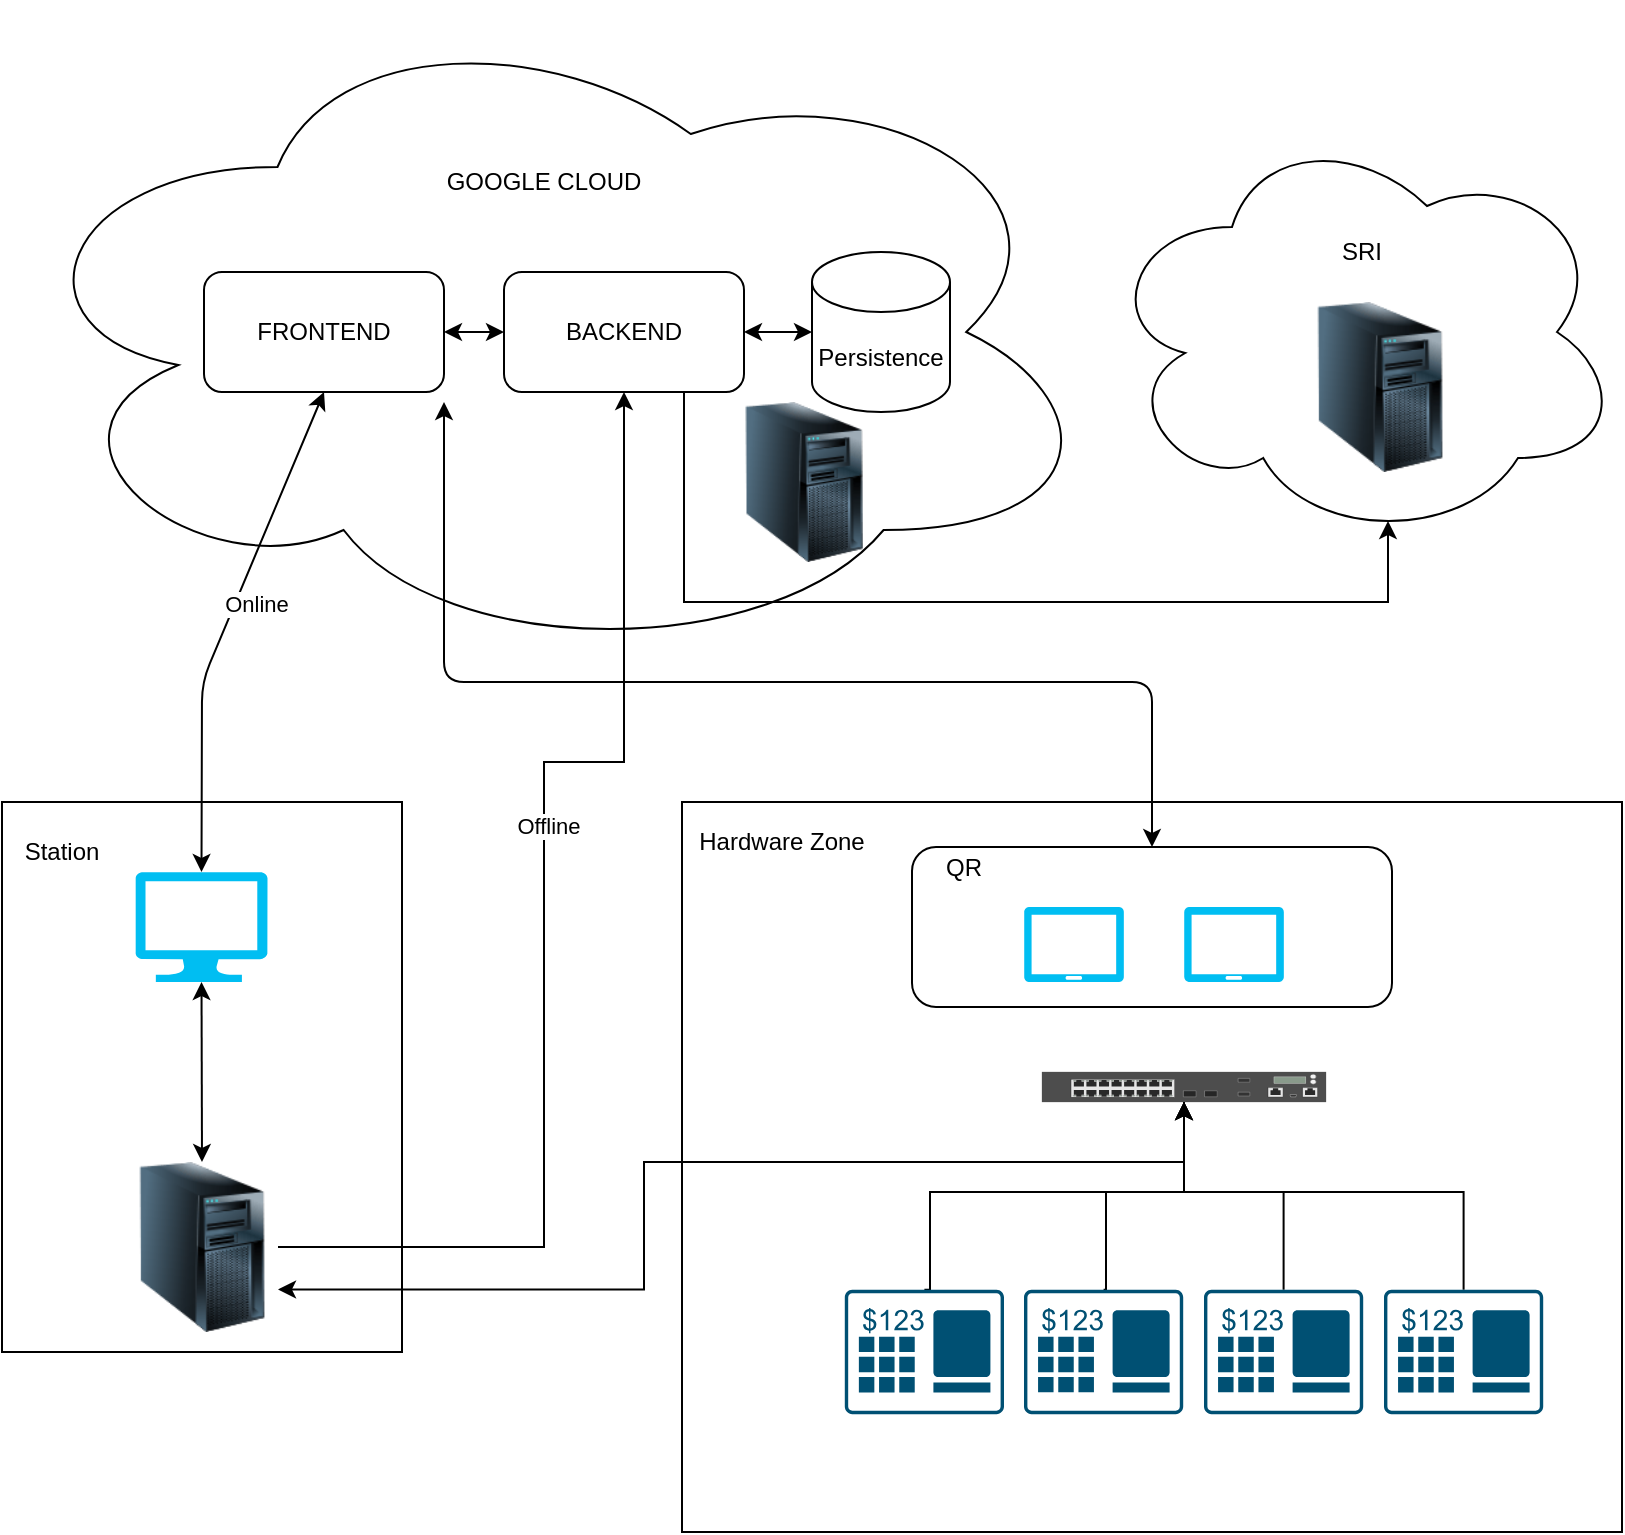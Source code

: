 <mxfile version="13.8.8"><diagram id="m-Azp0b-JNEcNOrz3xw6" name="Page-1"><mxGraphModel dx="801" dy="494" grid="1" gridSize="10" guides="1" tooltips="1" connect="1" arrows="1" fold="1" page="1" pageScale="1" pageWidth="827" pageHeight="1169" math="0" shadow="0"><root><mxCell id="0"/><mxCell id="1" parent="0"/><mxCell id="JOKMVmgOeKKVyQCdfVy--1" value="" style="rounded=0;whiteSpace=wrap;html=1;" vertex="1" parent="1"><mxGeometry x="349" y="420" width="470" height="365" as="geometry"/></mxCell><mxCell id="JOKMVmgOeKKVyQCdfVy--2" style="edgeStyle=orthogonalEdgeStyle;rounded=0;orthogonalLoop=1;jettySize=auto;html=1;exitX=0.5;exitY=0;exitDx=0;exitDy=0;exitPerimeter=0;" edge="1" parent="1" source="JOKMVmgOeKKVyQCdfVy--44" target="JOKMVmgOeKKVyQCdfVy--10"><mxGeometry relative="1" as="geometry"><mxPoint x="473" y="555" as="targetPoint"/><Array as="points"><mxPoint x="473" y="664"/><mxPoint x="473" y="615"/><mxPoint x="600" y="615"/></Array><mxPoint x="473" y="655" as="sourcePoint"/></mxGeometry></mxCell><mxCell id="JOKMVmgOeKKVyQCdfVy--4" style="edgeStyle=orthogonalEdgeStyle;rounded=0;orthogonalLoop=1;jettySize=auto;html=1;exitX=0.5;exitY=0;exitDx=0;exitDy=0;exitPerimeter=0;" edge="1" parent="1" source="JOKMVmgOeKKVyQCdfVy--45" target="JOKMVmgOeKKVyQCdfVy--10"><mxGeometry relative="1" as="geometry"><Array as="points"><mxPoint x="561" y="664"/><mxPoint x="561" y="615"/><mxPoint x="600" y="615"/></Array><mxPoint x="561" y="655" as="sourcePoint"/></mxGeometry></mxCell><mxCell id="JOKMVmgOeKKVyQCdfVy--6" style="edgeStyle=orthogonalEdgeStyle;rounded=0;orthogonalLoop=1;jettySize=auto;html=1;exitX=0.5;exitY=0;exitDx=0;exitDy=0;exitPerimeter=0;" edge="1" parent="1" source="JOKMVmgOeKKVyQCdfVy--42" target="JOKMVmgOeKKVyQCdfVy--10"><mxGeometry relative="1" as="geometry"><Array as="points"><mxPoint x="650" y="615"/><mxPoint x="600" y="615"/></Array><mxPoint x="649" y="655" as="sourcePoint"/></mxGeometry></mxCell><mxCell id="JOKMVmgOeKKVyQCdfVy--8" style="edgeStyle=orthogonalEdgeStyle;rounded=0;orthogonalLoop=1;jettySize=auto;html=1;exitX=0.5;exitY=0;exitDx=0;exitDy=0;exitPerimeter=0;" edge="1" parent="1" source="JOKMVmgOeKKVyQCdfVy--43" target="JOKMVmgOeKKVyQCdfVy--10"><mxGeometry relative="1" as="geometry"><Array as="points"><mxPoint x="740" y="615"/><mxPoint x="600" y="615"/></Array><mxPoint x="733" y="655" as="sourcePoint"/></mxGeometry></mxCell><mxCell id="JOKMVmgOeKKVyQCdfVy--10" value="" style="html=1;verticalLabelPosition=bottom;verticalAlign=top;outlineConnect=0;shadow=0;dashed=0;shape=mxgraph.rack.hpe_aruba.gateways_controllers.aruba_7010_mobility_controller_front;" vertex="1" parent="1"><mxGeometry x="529" y="555" width="142" height="15" as="geometry"/></mxCell><mxCell id="JOKMVmgOeKKVyQCdfVy--11" value="Hardware Zone" style="text;html=1;strokeColor=none;fillColor=none;align=center;verticalAlign=middle;whiteSpace=wrap;rounded=0;" vertex="1" parent="1"><mxGeometry x="354" y="430" width="90" height="20" as="geometry"/></mxCell><mxCell id="JOKMVmgOeKKVyQCdfVy--12" value="" style="rounded=0;whiteSpace=wrap;html=1;" vertex="1" parent="1"><mxGeometry x="9" y="420" width="200" height="275" as="geometry"/></mxCell><mxCell id="JOKMVmgOeKKVyQCdfVy--13" value="Station" style="text;html=1;strokeColor=none;fillColor=none;align=center;verticalAlign=middle;whiteSpace=wrap;rounded=0;" vertex="1" parent="1"><mxGeometry x="19" y="435" width="40" height="20" as="geometry"/></mxCell><mxCell id="JOKMVmgOeKKVyQCdfVy--14" value="" style="image;html=1;image=img/lib/clip_art/computers/Server_Tower_128x128.png" vertex="1" parent="1"><mxGeometry x="71" y="600" width="76" height="85" as="geometry"/></mxCell><mxCell id="JOKMVmgOeKKVyQCdfVy--15" value="" style="verticalLabelPosition=bottom;html=1;verticalAlign=top;align=center;strokeColor=none;fillColor=#00BEF2;shape=mxgraph.azure.computer;pointerEvents=1;" vertex="1" parent="1"><mxGeometry x="75.75" y="455" width="66" height="55" as="geometry"/></mxCell><mxCell id="JOKMVmgOeKKVyQCdfVy--16" style="edgeStyle=orthogonalEdgeStyle;rounded=0;orthogonalLoop=1;jettySize=auto;html=1;entryX=1;entryY=0.75;entryDx=0;entryDy=0;" edge="1" parent="1" source="JOKMVmgOeKKVyQCdfVy--10" target="JOKMVmgOeKKVyQCdfVy--14"><mxGeometry relative="1" as="geometry"><Array as="points"><mxPoint x="600" y="600"/><mxPoint x="330" y="600"/><mxPoint x="330" y="664"/></Array></mxGeometry></mxCell><mxCell id="JOKMVmgOeKKVyQCdfVy--17" value="" style="ellipse;shape=cloud;whiteSpace=wrap;html=1;" vertex="1" parent="1"><mxGeometry x="9" y="20" width="551" height="330" as="geometry"/></mxCell><mxCell id="JOKMVmgOeKKVyQCdfVy--18" value="FRONTEND" style="rounded=1;whiteSpace=wrap;html=1;" vertex="1" parent="1"><mxGeometry x="110" y="155" width="120" height="60" as="geometry"/></mxCell><mxCell id="JOKMVmgOeKKVyQCdfVy--19" style="edgeStyle=orthogonalEdgeStyle;rounded=0;orthogonalLoop=1;jettySize=auto;html=1;exitX=0.75;exitY=1;exitDx=0;exitDy=0;entryX=0.55;entryY=0.95;entryDx=0;entryDy=0;entryPerimeter=0;" edge="1" parent="1" source="JOKMVmgOeKKVyQCdfVy--20" target="JOKMVmgOeKKVyQCdfVy--35"><mxGeometry relative="1" as="geometry"><Array as="points"><mxPoint x="350" y="320"/><mxPoint x="702" y="320"/></Array></mxGeometry></mxCell><mxCell id="JOKMVmgOeKKVyQCdfVy--20" value="BACKEND" style="rounded=1;whiteSpace=wrap;html=1;" vertex="1" parent="1"><mxGeometry x="260" y="155" width="120" height="60" as="geometry"/></mxCell><mxCell id="JOKMVmgOeKKVyQCdfVy--21" value="Persistence" style="shape=cylinder3;whiteSpace=wrap;html=1;boundedLbl=1;backgroundOutline=1;size=15;" vertex="1" parent="1"><mxGeometry x="414" y="145" width="69" height="80" as="geometry"/></mxCell><mxCell id="JOKMVmgOeKKVyQCdfVy--22" value="" style="endArrow=classic;startArrow=classic;html=1;entryX=0;entryY=0.5;entryDx=0;entryDy=0;exitX=1;exitY=0.5;exitDx=0;exitDy=0;" edge="1" parent="1" source="JOKMVmgOeKKVyQCdfVy--18" target="JOKMVmgOeKKVyQCdfVy--20"><mxGeometry width="50" height="50" relative="1" as="geometry"><mxPoint x="290" y="210" as="sourcePoint"/><mxPoint x="340" y="160" as="targetPoint"/></mxGeometry></mxCell><mxCell id="JOKMVmgOeKKVyQCdfVy--23" value="" style="endArrow=classic;startArrow=classic;html=1;entryX=0;entryY=0.5;entryDx=0;entryDy=0;entryPerimeter=0;exitX=1;exitY=0.5;exitDx=0;exitDy=0;" edge="1" parent="1" source="JOKMVmgOeKKVyQCdfVy--20" target="JOKMVmgOeKKVyQCdfVy--21"><mxGeometry width="50" height="50" relative="1" as="geometry"><mxPoint x="460" y="185" as="sourcePoint"/><mxPoint x="354" y="195" as="targetPoint"/></mxGeometry></mxCell><mxCell id="JOKMVmgOeKKVyQCdfVy--24" value="" style="endArrow=classic;startArrow=classic;html=1;entryX=0.5;entryY=1;entryDx=0;entryDy=0;entryPerimeter=0;exitX=0.5;exitY=0;exitDx=0;exitDy=0;" edge="1" parent="1" source="JOKMVmgOeKKVyQCdfVy--14" target="JOKMVmgOeKKVyQCdfVy--15"><mxGeometry width="50" height="50" relative="1" as="geometry"><mxPoint x="100" y="580" as="sourcePoint"/><mxPoint x="150" y="530" as="targetPoint"/></mxGeometry></mxCell><mxCell id="JOKMVmgOeKKVyQCdfVy--25" style="edgeStyle=orthogonalEdgeStyle;rounded=0;orthogonalLoop=1;jettySize=auto;html=1;exitX=1;exitY=0.5;exitDx=0;exitDy=0;entryX=0.5;entryY=1;entryDx=0;entryDy=0;" edge="1" parent="1" source="JOKMVmgOeKKVyQCdfVy--14" target="JOKMVmgOeKKVyQCdfVy--20"><mxGeometry relative="1" as="geometry"><Array as="points"><mxPoint x="280" y="643"/><mxPoint x="280" y="400"/><mxPoint x="320" y="400"/></Array></mxGeometry></mxCell><mxCell id="JOKMVmgOeKKVyQCdfVy--26" value="Offline" style="edgeLabel;html=1;align=center;verticalAlign=middle;resizable=0;points=[];" vertex="1" connectable="0" parent="JOKMVmgOeKKVyQCdfVy--25"><mxGeometry x="0.149" y="-2" relative="1" as="geometry"><mxPoint y="1" as="offset"/></mxGeometry></mxCell><mxCell id="JOKMVmgOeKKVyQCdfVy--27" value="" style="endArrow=classic;startArrow=classic;html=1;entryX=0.5;entryY=1;entryDx=0;entryDy=0;exitX=0.5;exitY=0;exitDx=0;exitDy=0;exitPerimeter=0;" edge="1" parent="1" source="JOKMVmgOeKKVyQCdfVy--15" target="JOKMVmgOeKKVyQCdfVy--18"><mxGeometry width="50" height="50" relative="1" as="geometry"><mxPoint x="140" y="390" as="sourcePoint"/><mxPoint x="190" y="340" as="targetPoint"/><Array as="points"><mxPoint x="109" y="360"/></Array></mxGeometry></mxCell><mxCell id="JOKMVmgOeKKVyQCdfVy--28" value="Online" style="edgeLabel;html=1;align=center;verticalAlign=middle;resizable=0;points=[];" vertex="1" connectable="0" parent="JOKMVmgOeKKVyQCdfVy--27"><mxGeometry x="-0.331" y="-34" relative="1" as="geometry"><mxPoint x="-7" y="-50" as="offset"/></mxGeometry></mxCell><mxCell id="JOKMVmgOeKKVyQCdfVy--29" value="GOOGLE CLOUD" style="text;html=1;strokeColor=none;fillColor=none;align=center;verticalAlign=middle;whiteSpace=wrap;rounded=0;" vertex="1" parent="1"><mxGeometry x="230" y="100" width="100" height="20" as="geometry"/></mxCell><mxCell id="JOKMVmgOeKKVyQCdfVy--30" value="" style="rounded=1;whiteSpace=wrap;html=1;" vertex="1" parent="1"><mxGeometry x="464" y="442.5" width="240" height="80" as="geometry"/></mxCell><mxCell id="JOKMVmgOeKKVyQCdfVy--31" value="" style="verticalLabelPosition=bottom;html=1;verticalAlign=top;align=center;strokeColor=none;fillColor=#00BEF2;shape=mxgraph.azure.tablet;pointerEvents=1;" vertex="1" parent="1"><mxGeometry x="600" y="472.5" width="50" height="37.5" as="geometry"/></mxCell><mxCell id="JOKMVmgOeKKVyQCdfVy--32" value="" style="verticalLabelPosition=bottom;html=1;verticalAlign=top;align=center;strokeColor=none;fillColor=#00BEF2;shape=mxgraph.azure.tablet;pointerEvents=1;" vertex="1" parent="1"><mxGeometry x="520" y="472.5" width="50" height="37.5" as="geometry"/></mxCell><mxCell id="JOKMVmgOeKKVyQCdfVy--33" value="QR" style="text;html=1;strokeColor=none;fillColor=none;align=center;verticalAlign=middle;whiteSpace=wrap;rounded=0;" vertex="1" parent="1"><mxGeometry x="470" y="443" width="40" height="20" as="geometry"/></mxCell><mxCell id="JOKMVmgOeKKVyQCdfVy--34" value="" style="endArrow=classic;startArrow=classic;html=1;exitX=0.5;exitY=0;exitDx=0;exitDy=0;" edge="1" parent="1" source="JOKMVmgOeKKVyQCdfVy--30"><mxGeometry width="50" height="50" relative="1" as="geometry"><mxPoint x="550" y="390" as="sourcePoint"/><mxPoint x="230" y="220" as="targetPoint"/><Array as="points"><mxPoint x="584" y="360"/><mxPoint x="230" y="360"/></Array></mxGeometry></mxCell><mxCell id="JOKMVmgOeKKVyQCdfVy--35" value="" style="ellipse;shape=cloud;whiteSpace=wrap;html=1;" vertex="1" parent="1"><mxGeometry x="559" y="80" width="260" height="210" as="geometry"/></mxCell><mxCell id="JOKMVmgOeKKVyQCdfVy--36" value="" style="image;html=1;image=img/lib/clip_art/computers/Server_Tower_128x128.png" vertex="1" parent="1"><mxGeometry x="660" y="170" width="76" height="85" as="geometry"/></mxCell><mxCell id="JOKMVmgOeKKVyQCdfVy--37" value="SRI" style="text;html=1;strokeColor=none;fillColor=none;align=center;verticalAlign=middle;whiteSpace=wrap;rounded=0;" vertex="1" parent="1"><mxGeometry x="639" y="135" width="100" height="20" as="geometry"/></mxCell><mxCell id="JOKMVmgOeKKVyQCdfVy--38" value="" style="image;html=1;image=img/lib/clip_art/computers/Server_Tower_128x128.png" vertex="1" parent="1"><mxGeometry x="370" y="220" width="80" height="80" as="geometry"/></mxCell><mxCell id="JOKMVmgOeKKVyQCdfVy--42" value="" style="points=[[0.015,0.015,0],[0.985,0.015,0],[0.985,0.985,0],[0.015,0.985,0],[0.25,0,0],[0.5,0,0],[0.75,0,0],[1,0.25,0],[1,0.5,0],[1,0.75,0],[0.75,1,0],[0.5,1,0],[0.25,1,0],[0,0.75,0],[0,0.5,0],[0,0.25,0]];verticalLabelPosition=bottom;html=1;verticalAlign=top;aspect=fixed;align=center;pointerEvents=1;shape=mxgraph.cisco19.pos;fillColor=#005073;strokeColor=none;" vertex="1" parent="1"><mxGeometry x="610" y="663.91" width="79.6" height="62.18" as="geometry"/></mxCell><mxCell id="JOKMVmgOeKKVyQCdfVy--43" value="" style="points=[[0.015,0.015,0],[0.985,0.015,0],[0.985,0.985,0],[0.015,0.985,0],[0.25,0,0],[0.5,0,0],[0.75,0,0],[1,0.25,0],[1,0.5,0],[1,0.75,0],[0.75,1,0],[0.5,1,0],[0.25,1,0],[0,0.75,0],[0,0.5,0],[0,0.25,0]];verticalLabelPosition=bottom;html=1;verticalAlign=top;aspect=fixed;align=center;pointerEvents=1;shape=mxgraph.cisco19.pos;fillColor=#005073;strokeColor=none;" vertex="1" parent="1"><mxGeometry x="700" y="663.91" width="79.6" height="62.19" as="geometry"/></mxCell><mxCell id="JOKMVmgOeKKVyQCdfVy--44" value="" style="points=[[0.015,0.015,0],[0.985,0.015,0],[0.985,0.985,0],[0.015,0.985,0],[0.25,0,0],[0.5,0,0],[0.75,0,0],[1,0.25,0],[1,0.5,0],[1,0.75,0],[0.75,1,0],[0.5,1,0],[0.25,1,0],[0,0.75,0],[0,0.5,0],[0,0.25,0]];verticalLabelPosition=bottom;html=1;verticalAlign=top;aspect=fixed;align=center;pointerEvents=1;shape=mxgraph.cisco19.pos;fillColor=#005073;strokeColor=none;" vertex="1" parent="1"><mxGeometry x="430.4" y="663.92" width="79.6" height="62.18" as="geometry"/></mxCell><mxCell id="JOKMVmgOeKKVyQCdfVy--45" value="" style="points=[[0.015,0.015,0],[0.985,0.015,0],[0.985,0.985,0],[0.015,0.985,0],[0.25,0,0],[0.5,0,0],[0.75,0,0],[1,0.25,0],[1,0.5,0],[1,0.75,0],[0.75,1,0],[0.5,1,0],[0.25,1,0],[0,0.75,0],[0,0.5,0],[0,0.25,0]];verticalLabelPosition=bottom;html=1;verticalAlign=top;aspect=fixed;align=center;pointerEvents=1;shape=mxgraph.cisco19.pos;fillColor=#005073;strokeColor=none;" vertex="1" parent="1"><mxGeometry x="520" y="663.91" width="79.6" height="62.18" as="geometry"/></mxCell></root></mxGraphModel></diagram></mxfile>